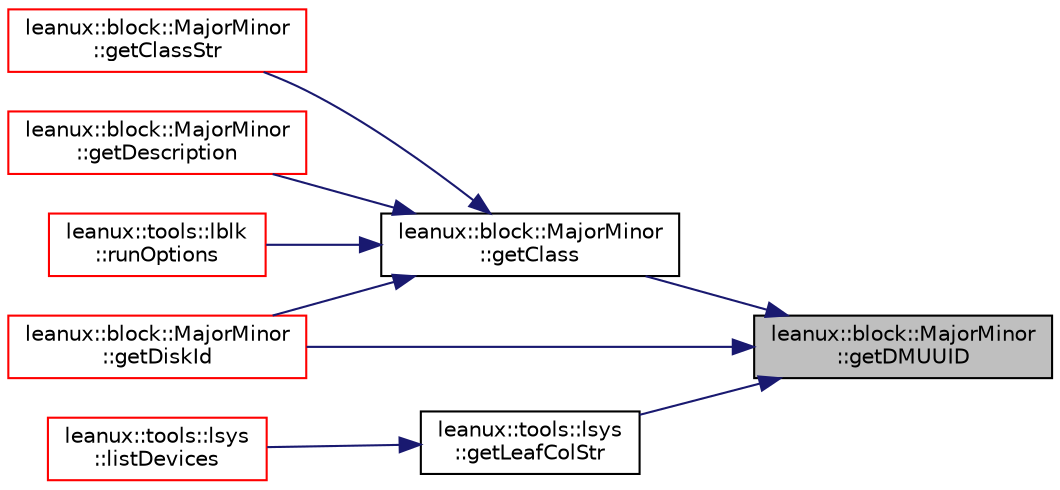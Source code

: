 digraph "leanux::block::MajorMinor::getDMUUID"
{
 // LATEX_PDF_SIZE
  bgcolor="transparent";
  edge [fontname="Helvetica",fontsize="10",labelfontname="Helvetica",labelfontsize="10"];
  node [fontname="Helvetica",fontsize="10",shape=record];
  rankdir="RL";
  Node1 [label="leanux::block::MajorMinor\l::getDMUUID",height=0.2,width=0.4,color="black", fillcolor="grey75", style="filled", fontcolor="black",tooltip="return the device dm uuid (or an empty string if not a dm device)"];
  Node1 -> Node2 [dir="back",color="midnightblue",fontsize="10",style="solid",fontname="Helvetica"];
  Node2 [label="leanux::block::MajorMinor\l::getClass",height=0.2,width=0.4,color="black",URL="$classleanux_1_1block_1_1MajorMinor.html#ad8b93c3f6fc290008c2025e5e3d42eb5",tooltip="Get the DeviceClass for a MajorMinor."];
  Node2 -> Node3 [dir="back",color="midnightblue",fontsize="10",style="solid",fontname="Helvetica"];
  Node3 [label="leanux::block::MajorMinor\l::getClassStr",height=0.2,width=0.4,color="red",URL="$classleanux_1_1block_1_1MajorMinor.html#a0262599b45d4425a1841853e830a7c46",tooltip="Get a descriptive string for the device type of the MajorMinor."];
  Node2 -> Node11 [dir="back",color="midnightblue",fontsize="10",style="solid",fontname="Helvetica"];
  Node11 [label="leanux::block::MajorMinor\l::getDescription",height=0.2,width=0.4,color="red",URL="$classleanux_1_1block_1_1MajorMinor.html#a26a2363b1eea927b6ebb4aad44dea876",tooltip="Get a pretty-print description for the device."];
  Node2 -> Node12 [dir="back",color="midnightblue",fontsize="10",style="solid",fontname="Helvetica"];
  Node12 [label="leanux::block::MajorMinor\l::getDiskId",height=0.2,width=0.4,color="red",URL="$classleanux_1_1block_1_1MajorMinor.html#a52999f02212469e3e0e74760d7637470",tooltip="Retrieve a string identifying a disk on a best-efffort basis."];
  Node2 -> Node5 [dir="back",color="midnightblue",fontsize="10",style="solid",fontname="Helvetica"];
  Node5 [label="leanux::tools::lblk\l::runOptions",height=0.2,width=0.4,color="red",URL="$namespaceleanux_1_1tools_1_1lblk.html#aafee1346a1081bfa4f7470f921cd66b8",tooltip="Direct output run from options."];
  Node1 -> Node12 [dir="back",color="midnightblue",fontsize="10",style="solid",fontname="Helvetica"];
  Node1 -> Node13 [dir="back",color="midnightblue",fontsize="10",style="solid",fontname="Helvetica"];
  Node13 [label="leanux::tools::lsys\l::getLeafColStr",height=0.2,width=0.4,color="black",URL="$namespaceleanux_1_1tools_1_1lsys.html#a4a56050ff78d8c77b6a699ff6d5aea50",tooltip="get named field attributes for the SysDevice."];
  Node13 -> Node14 [dir="back",color="midnightblue",fontsize="10",style="solid",fontname="Helvetica"];
  Node14 [label="leanux::tools::lsys\l::listDevices",height=0.2,width=0.4,color="red",URL="$namespaceleanux_1_1tools_1_1lsys.html#ad858cdc5736e1be415f25fdaec024b58",tooltip="list devices, filtered if opt_t is set."];
}
